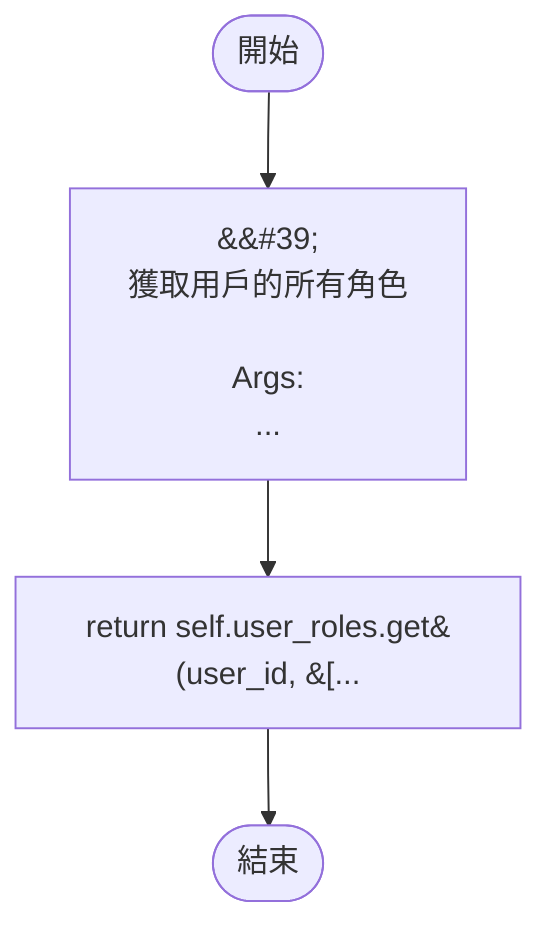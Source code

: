 flowchart TB
    n1([開始])
    n2([結束])
    n3[&amp;&#35;39;\n        獲取用戶的所有角色\n\n        Args:\n      ...]
    n4[return self.user_roles.get&#40;user_id, &#91;...]
    n1 --> n3
    n3 --> n4
    n4 --> n2